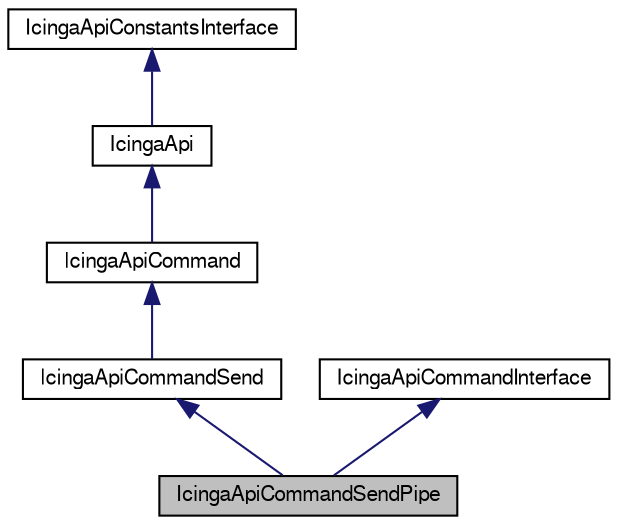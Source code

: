 digraph G
{
  bgcolor="transparent";
  edge [fontname="FreeSans",fontsize="10",labelfontname="FreeSans",labelfontsize="10"];
  node [fontname="FreeSans",fontsize="10",shape=record];
  Node1 [label="IcingaApiCommandSendPipe",height=0.2,width=0.4,color="black", fillcolor="grey75", style="filled" fontcolor="black"];
  Node2 -> Node1 [dir=back,color="midnightblue",fontsize="10",style="solid",fontname="FreeSans"];
  Node2 [label="IcingaApiCommandSend",height=0.2,width=0.4,color="black",URL="$classIcingaApiCommandSend.html"];
  Node3 -> Node2 [dir=back,color="midnightblue",fontsize="10",style="solid",fontname="FreeSans"];
  Node3 [label="IcingaApiCommand",height=0.2,width=0.4,color="black",URL="$classIcingaApiCommand.html"];
  Node4 -> Node3 [dir=back,color="midnightblue",fontsize="10",style="solid",fontname="FreeSans"];
  Node4 [label="IcingaApi",height=0.2,width=0.4,color="black",URL="$classIcingaApi.html"];
  Node5 -> Node4 [dir=back,color="midnightblue",fontsize="10",style="solid",fontname="FreeSans"];
  Node5 [label="IcingaApiConstantsInterface",height=0.2,width=0.4,color="black",URL="$interfaceIcingaApiConstantsInterface.html"];
  Node6 -> Node1 [dir=back,color="midnightblue",fontsize="10",style="solid",fontname="FreeSans"];
  Node6 [label="IcingaApiCommandInterface",height=0.2,width=0.4,color="black",URL="$interfaceIcingaApiCommandInterface.html"];
}
